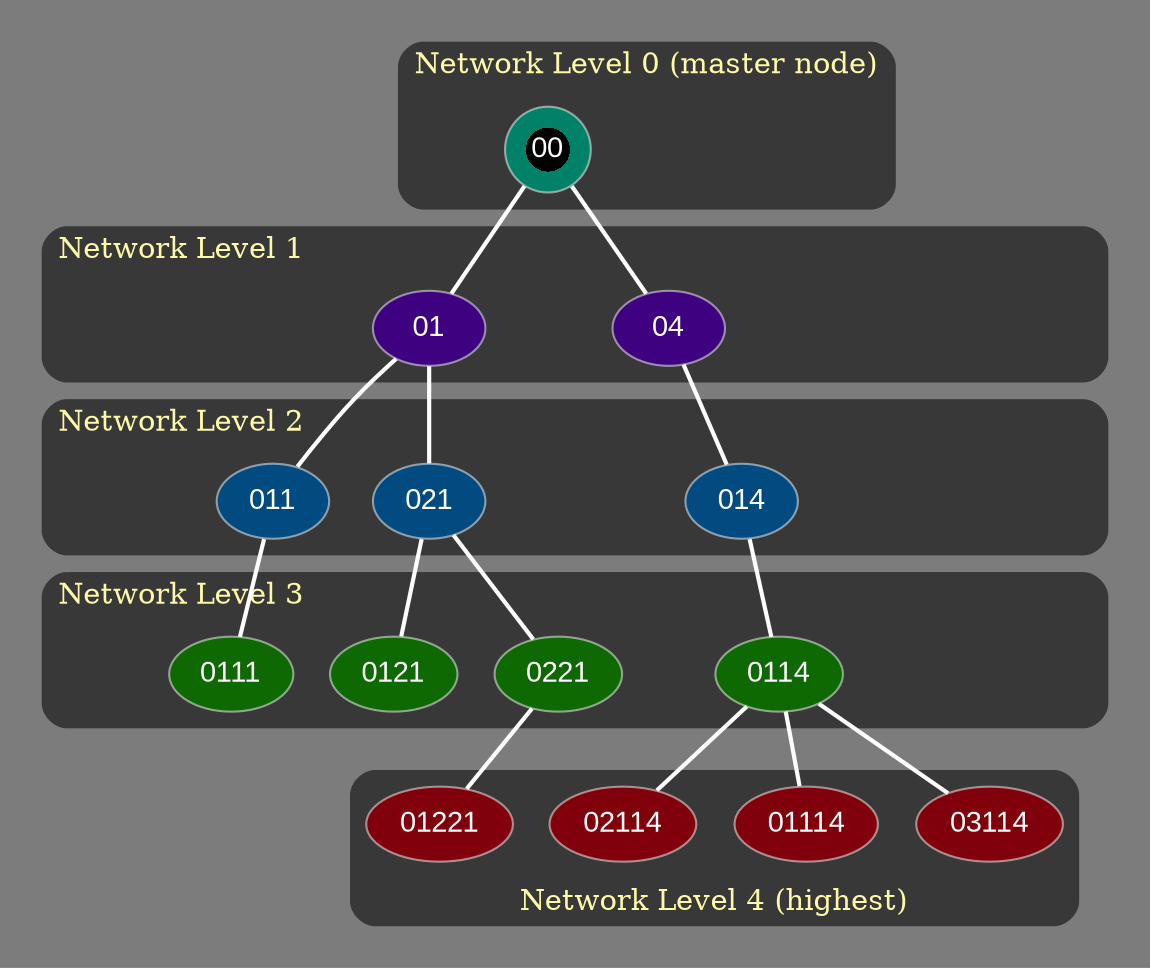 graph network_hierarchy {
    bgcolor="#323232A1"
    node [
        fontcolor="#FEFEFE"
        fontsize=14
        fontname=Arial
    ]
    subgraph cluster_hierarchy {
        style = rounded
        bgcolor="#24242400"
        color="#24242400"
        fontcolor = "#FEF9A9"
        node [
            style="filled"
            color="#FEFEFE7f"
        ]
        edge [color="#FEFEFE" style="setlinewidth(2)"]
        subgraph cluster_lvl_0 {
            label = "Network Level 0 (master node)"
            bgcolor = "#383838"
            00 [
                shape="circle"
                style="radial"
                fillcolor="#000000;0:#018268;0.85"
            ]
        }
        subgraph cluster_lvl_1 {
            label = "Network Level 1                                                                                    "
            labeljust="l"
            pad="15"
            bgcolor = "#383838"
            node [fillcolor="#3E0180"]
            01 04
        }
        subgraph cluster_lvl_2 {
            label = "Network Level 2                                                                                    "
            bgcolor = "#383838"
            node [fillcolor="#014B80"]
            014 021 011
        }
        subgraph cluster_lvl_3 {
            label = "Network Level 3                                                                                    "
            bgcolor = "#383838"
            node [fillcolor="#0E6902"]
            0111 0121 0221 0114
        }
        subgraph cluster_lvl_4 {
            label = "Network Level 4 (highest)"
            labelloc="b"
            // labeljust="l"
            style = rounded
            bgcolor = "#383838"
            node [fillcolor="#80010B"]
            01221 01114 02114 03114
        }
        00 -- 04 -- 014 -- 0114 -- 01114
        00 -- 01 -- 011 -- 0111
        01 -- 021 -- 0121
        021 -- 0221 -- 01221
        0114 -- 02114
        0114 --03114
    }
}
